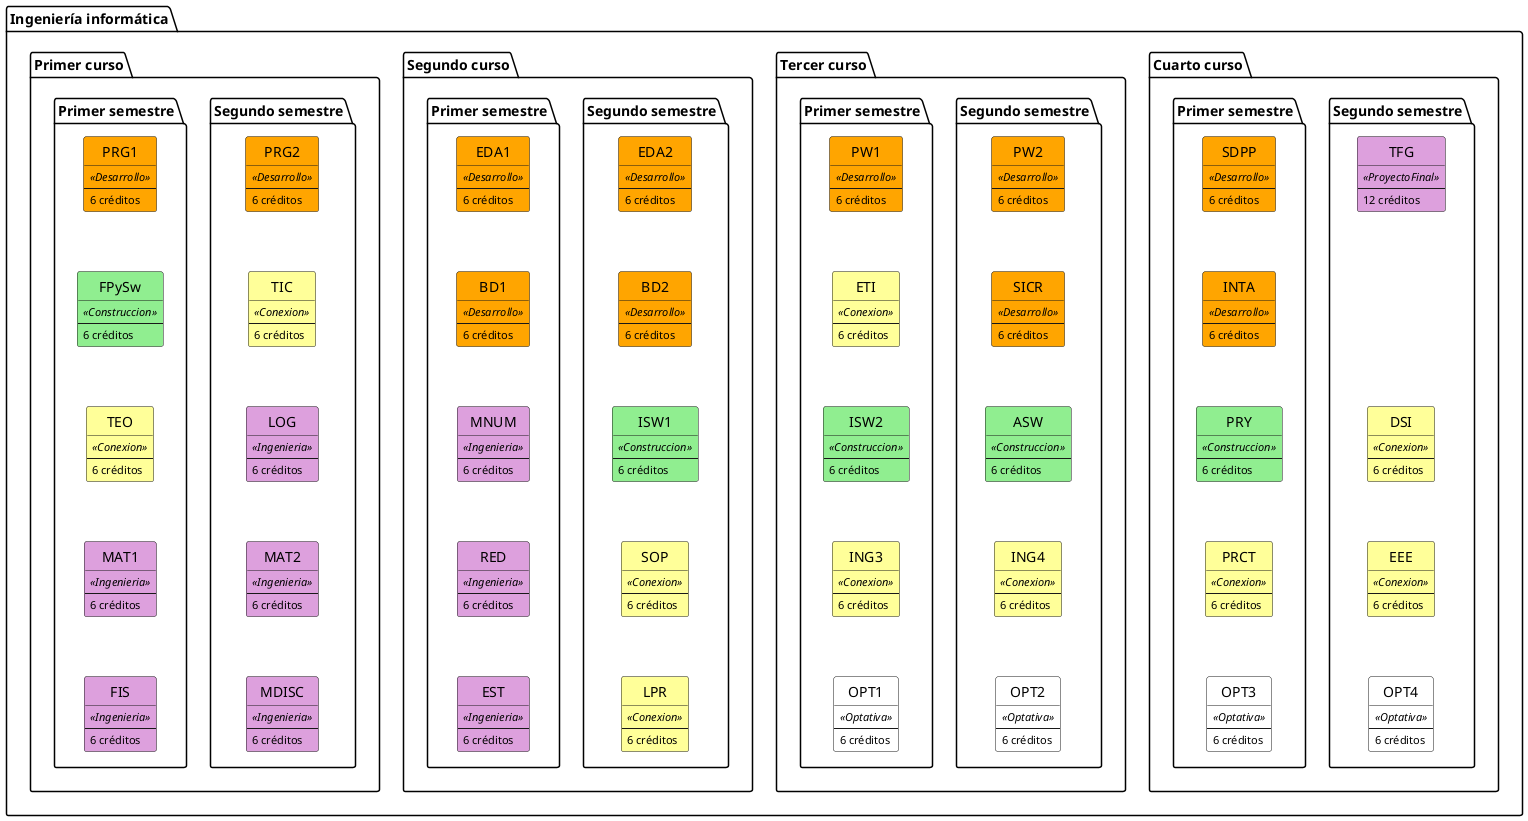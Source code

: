 @startuml

hide circle

package Informatica as "Ingeniería informática" {

    package IV as "Cuarto curso" {
        package s2 as "Segundo semestre" {
            class TFG #DDA0DD {
                <sub><i><<ProyectoFinal>></i></sub>
                ---
                <sub>12 créditos</sub>
            }
            class DSI #FFFF99 {
                <sub><i><<Conexion>></i></sub>
                ---
                <sub>6 créditos</sub>
            }
            class EEE #FFFF99 {
                <sub><i><<Conexion>></i></sub>
                ---
                <sub>6 créditos</sub>
            }
'             class FANTASMA #FFFF99 {
'                 <sub><i><<Conexion>></i></sub>
'                 ---
'                 <sub>6 créditos</sub>
'             }
            class OPT4 #FFFFFF {
                <sub><i><<Optativa>></i></sub>
                ---
                <sub>6 créditos</sub>
            }
        }
        package s1 as "Primer semestre" {
            class SDPP #FFA500 {
                <sub><i><<Desarrollo>></i></sub>
                ---
                <sub>6 créditos</sub>
            }
            class INTA #FFA500 {
                <sub><i><<Desarrollo>></i></sub>
                ---
                <sub>6 créditos</sub>
            }
            class PRY #90EE90 {
                <sub><i><<Construccion>></i></sub>
                ---
                <sub>6 créditos</sub>
            }
            class PRCT #FFFF99 {
                <sub><i><<Conexion>></i></sub>
                ---
                <sub>6 créditos</sub>
            }
            class OPT3 #FFFFFF {
                <sub><i><<Optativa>></i></sub>
                ---
                <sub>6 créditos</sub>
            }
        }
    }

    package III as "Tercer curso" {
        package s2 as "Segundo semestre" {
            class PW2 #FFA500 {
                <sub><i><<Desarrollo>></i></sub>
                ---
                <sub>6 créditos</sub>
            }
            class SICR #FFA500 {
                <sub><i><<Desarrollo>></i></sub>
                ---
                <sub>6 créditos</sub>
            }
            class ASW #90EE90 {
                <sub><i><<Construccion>></i></sub>
                ---
                <sub>6 créditos</sub>
            }
            class ING4 #FFFF99 {
                <sub><i><<Conexion>></i></sub>
                ---
                <sub>6 créditos</sub>
            }
            class OPT2 #FFFFFF {
                <sub><i><<Optativa>></i></sub>
                ---
                <sub>6 créditos</sub>
            }
        }
        package s1 as "Primer semestre" {
            class PW1 #FFA500 {
                <sub><i><<Desarrollo>></i></sub>
                ---
                <sub>6 créditos</sub>
            }
            class ETI #FFFF99 {
                <sub><i><<Conexion>></i></sub>
                ---
                <sub>6 créditos</sub>
            }
            class ISW2 #90EE90 {
                <sub><i><<Construccion>></i></sub>
                ---
                <sub>6 créditos</sub>
            }
            class ING3 #FFFF99 {
                <sub><i><<Conexion>></i></sub>
                ---
                <sub>6 créditos</sub>
            }
            class OPT1 #FFFFFF {
                <sub><i><<Optativa>></i></sub>
                ---
                <sub>6 créditos</sub>
            }
        }
    }

    package II as "Segundo curso" {
        package s2 as "Segundo semestre" {
            class EDA2 #FFA500 {
                <sub><i><<Desarrollo>></i></sub>
                ---
                <sub>6 créditos</sub>
            }
            class BD2 #FFA500 {
                <sub><i><<Desarrollo>></i></sub>
                ---
                <sub>6 créditos</sub>
            }
            class ISW1 #90EE90 {
                <sub><i><<Construccion>></i></sub>
                ---
                <sub>6 créditos</sub>
            }
            class SOP #FFFF99 {
                <sub><i><<Conexion>></i></sub>
                ---
                <sub>6 créditos</sub>
            }
            class LPR #FFFF99 {
                <sub><i><<Conexion>></i></sub>
                ---
                <sub>6 créditos</sub>
            }
        }
        package s1 as "Primer semestre" {
            class EDA1 #FFA500 {
                <sub><i><<Desarrollo>></i></sub>
                ---
                <sub>6 créditos</sub>
            }
            class BD1 #FFA500 {
                <sub><i><<Desarrollo>></i></sub>
                ---
                <sub>6 créditos</sub>
            }
            class MNUM #DDA0DD {
                <sub><i><<Ingenieria>></i></sub>
                ---
                <sub>6 créditos</sub>
            }
            class RED #DDA0DD {
                <sub><i><<Ingenieria>></i></sub>
                ---
                <sub>6 créditos</sub>
            }
            class EST #DDA0DD {
                <sub><i><<Ingenieria>></i></sub>
                ---
                <sub>6 créditos</sub>
            }
        }
    }

    package I as "Primer curso" {
        package s2 as "Segundo semestre" {
            class PRG2 #FFA500 {
                <sub><i><<Desarrollo>></i></sub>
                ---
                <sub>6 créditos</sub>
            }
            class TIC #FFFF99 {
                <sub><i><<Conexion>></i></sub>
                ---
                <sub>6 créditos</sub>
            }
            class LOG #DDA0DD {
                <sub><i><<Ingenieria>></i></sub>
                ---
                <sub>6 créditos</sub>
            }
            class MAT2 #DDA0DD {
                <sub><i><<Ingenieria>></i></sub>
                ---
                <sub>6 créditos</sub>
            }
            class MDISC #DDA0DD {
                <sub><i><<Ingenieria>></i></sub>
                ---
                <sub>6 créditos</sub>
            }
        }
        package s1 as "Primer semestre" {
            class PRG1 #FFA500 {
                <sub><i><<Desarrollo>></i></sub>
                ---
                <sub>6 créditos</sub>
            }
            class FPySw #90EE90 {
                <sub><i><<Construccion>></i></sub>
                ---
                <sub>6 créditos</sub>
            }
            class TEO #FFFF99 {
                <sub><i><<Conexion>></i></sub>
                ---
                <sub>6 créditos</sub>
            }
            class MAT1 #DDA0DD {
                <sub><i><<Ingenieria>></i></sub>
                ---
                <sub>6 créditos</sub>
            }
            class FIS #DDA0DD {
                <sub><i><<Ingenieria>></i></sub>
                ---
                <sub>6 créditos</sub>
            }
        }
    }

}

PRG1 -[hidden]d- FPySw
FPySw -[hidden]d- TEO
TEO  -[hidden]d- MAT1
MAT1  -[hidden]d-  FIS

PRG2  -[hidden]d- TIC
TIC  -[hidden]d- LOG
LOG  -[hidden]d- MAT2
MAT2  -[hidden]d- MDISC

EDA1 -[hidden]d- BD1
BD1 -[hidden]d- MNUM
MNUM -[hidden]d- RED
RED -[hidden]d- EST

EDA2 -[hidden]d- BD2
BD2 -[hidden]d- ISW1
ISW1 -[hidden]d- SOP
SOP -[hidden]d- LPR

PW1 -[hidden]d- ETI
ETI -[hidden]d- ISW2
ISW2 -[hidden]d- ING3
ING3 -[hidden]d- OPT1

PW2 -[hidden]d- SICR
SICR -[hidden]d- ASW
ASW -[hidden]d- ING4
ING4 -[hidden]d- OPT2

SDPP -[hidden]d- INTA
INTA -[hidden]d- PRY
PRY -[hidden]d- PRCT
PRCT -[hidden]d- OPT3

TFG -[hidden]d-- DSI
DSI -[hidden]d- EEE
EEE -[hidden]d- OPT4

@enduml
